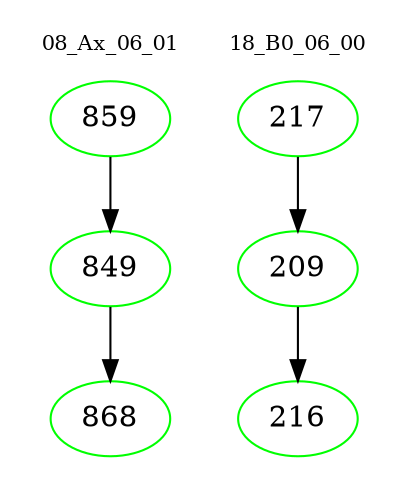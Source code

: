 digraph{
subgraph cluster_0 {
color = white
label = "08_Ax_06_01";
fontsize=10;
T0_859 [label="859", color="green"]
T0_859 -> T0_849 [color="black"]
T0_849 [label="849", color="green"]
T0_849 -> T0_868 [color="black"]
T0_868 [label="868", color="green"]
}
subgraph cluster_1 {
color = white
label = "18_B0_06_00";
fontsize=10;
T1_217 [label="217", color="green"]
T1_217 -> T1_209 [color="black"]
T1_209 [label="209", color="green"]
T1_209 -> T1_216 [color="black"]
T1_216 [label="216", color="green"]
}
}
